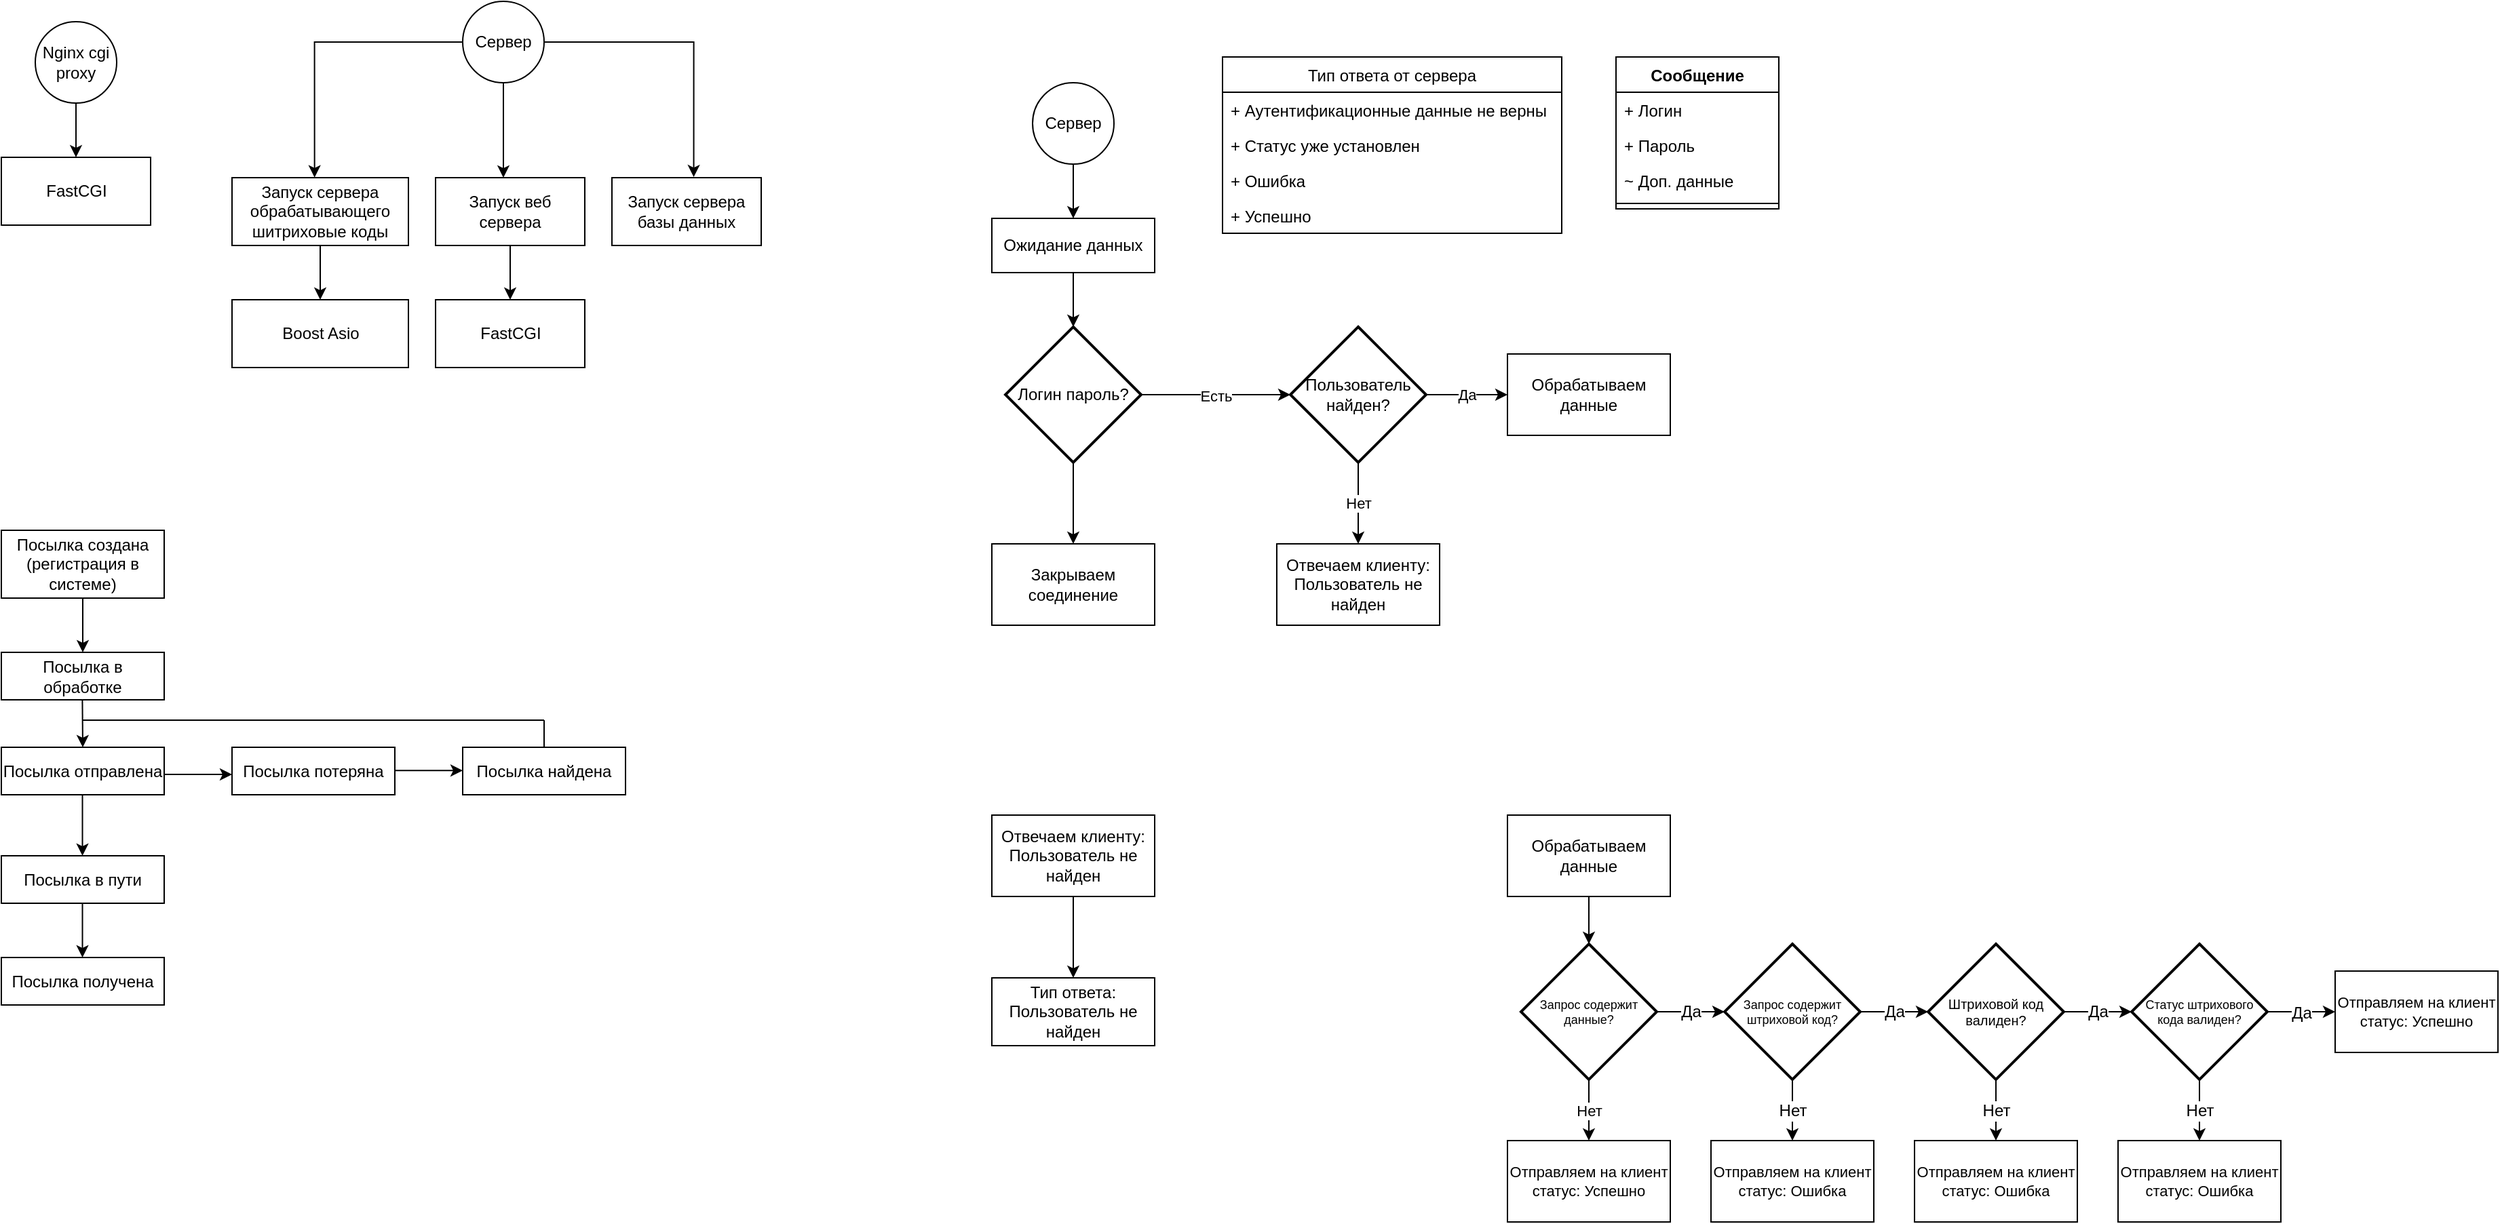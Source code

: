 <mxfile version="13.7.3" type="device"><diagram id="BVtZrJZt_-bDKUWPc3EQ" name="Страница 1"><mxGraphModel dx="2500" dy="967" grid="1" gridSize="10" guides="1" tooltips="1" connect="1" arrows="1" fold="1" page="1" pageScale="1" pageWidth="827" pageHeight="1169" math="0" shadow="0"><root><mxCell id="0"/><mxCell id="1" parent="0"/><mxCell id="yKMTz2zQAHkQMtBsVynm-9" value="" style="endArrow=classic;html=1;" edge="1" parent="1"><mxGeometry width="50" height="50" relative="1" as="geometry"><mxPoint x="240" y="160" as="sourcePoint"/><mxPoint x="240" y="200" as="targetPoint"/></mxGeometry></mxCell><mxCell id="yKMTz2zQAHkQMtBsVynm-10" value="Сервер" style="ellipse;whiteSpace=wrap;html=1;aspect=fixed;" vertex="1" parent="1"><mxGeometry x="210" y="100" width="60" height="60" as="geometry"/></mxCell><mxCell id="yKMTz2zQAHkQMtBsVynm-13" style="edgeStyle=orthogonalEdgeStyle;rounded=0;orthogonalLoop=1;jettySize=auto;html=1;entryX=0.5;entryY=0;entryDx=0;entryDy=0;entryPerimeter=0;" edge="1" parent="1" source="yKMTz2zQAHkQMtBsVynm-11" target="yKMTz2zQAHkQMtBsVynm-12"><mxGeometry relative="1" as="geometry"/></mxCell><mxCell id="yKMTz2zQAHkQMtBsVynm-11" value="Ожидание данных" style="rounded=0;whiteSpace=wrap;html=1;" vertex="1" parent="1"><mxGeometry x="180" y="200" width="120" height="40" as="geometry"/></mxCell><mxCell id="yKMTz2zQAHkQMtBsVynm-15" value="Есть" style="edgeStyle=orthogonalEdgeStyle;rounded=0;orthogonalLoop=1;jettySize=auto;html=1;" edge="1" parent="1" source="yKMTz2zQAHkQMtBsVynm-12"><mxGeometry relative="1" as="geometry"><mxPoint x="400" y="330" as="targetPoint"/></mxGeometry></mxCell><mxCell id="yKMTz2zQAHkQMtBsVynm-21" style="edgeStyle=orthogonalEdgeStyle;rounded=0;orthogonalLoop=1;jettySize=auto;html=1;entryX=0.5;entryY=0;entryDx=0;entryDy=0;" edge="1" parent="1" source="yKMTz2zQAHkQMtBsVynm-12" target="yKMTz2zQAHkQMtBsVynm-20"><mxGeometry relative="1" as="geometry"/></mxCell><mxCell id="yKMTz2zQAHkQMtBsVynm-12" value="Логин пароль?" style="strokeWidth=2;html=1;shape=mxgraph.flowchart.decision;whiteSpace=wrap;" vertex="1" parent="1"><mxGeometry x="190" y="280" width="100" height="100" as="geometry"/></mxCell><mxCell id="yKMTz2zQAHkQMtBsVynm-19" value="Да" style="edgeStyle=orthogonalEdgeStyle;rounded=0;orthogonalLoop=1;jettySize=auto;html=1;entryX=0;entryY=0.5;entryDx=0;entryDy=0;" edge="1" parent="1" source="yKMTz2zQAHkQMtBsVynm-16" target="yKMTz2zQAHkQMtBsVynm-18"><mxGeometry relative="1" as="geometry"/></mxCell><mxCell id="yKMTz2zQAHkQMtBsVynm-25" value="Нет" style="edgeStyle=orthogonalEdgeStyle;rounded=0;orthogonalLoop=1;jettySize=auto;html=1;entryX=0.5;entryY=0;entryDx=0;entryDy=0;" edge="1" parent="1" source="yKMTz2zQAHkQMtBsVynm-16" target="yKMTz2zQAHkQMtBsVynm-24"><mxGeometry relative="1" as="geometry"/></mxCell><mxCell id="yKMTz2zQAHkQMtBsVynm-16" value="Пользователь найден?" style="strokeWidth=2;html=1;shape=mxgraph.flowchart.decision;whiteSpace=wrap;" vertex="1" parent="1"><mxGeometry x="400" y="280" width="100" height="100" as="geometry"/></mxCell><mxCell id="yKMTz2zQAHkQMtBsVynm-18" value="Обрабатываем данные" style="rounded=0;whiteSpace=wrap;html=1;" vertex="1" parent="1"><mxGeometry x="560" y="300" width="120" height="60" as="geometry"/></mxCell><mxCell id="yKMTz2zQAHkQMtBsVynm-20" value="Закрываем соединение" style="rounded=0;whiteSpace=wrap;html=1;" vertex="1" parent="1"><mxGeometry x="180" y="440" width="120" height="60" as="geometry"/></mxCell><mxCell id="yKMTz2zQAHkQMtBsVynm-24" value="Отвечаем клиенту: Пользователь не найден" style="rounded=0;whiteSpace=wrap;html=1;" vertex="1" parent="1"><mxGeometry x="390" y="440" width="120" height="60" as="geometry"/></mxCell><mxCell id="yKMTz2zQAHkQMtBsVynm-42" style="edgeStyle=orthogonalEdgeStyle;rounded=0;orthogonalLoop=1;jettySize=auto;html=1;entryX=0.5;entryY=0;entryDx=0;entryDy=0;" edge="1" parent="1" source="yKMTz2zQAHkQMtBsVynm-26" target="yKMTz2zQAHkQMtBsVynm-41"><mxGeometry relative="1" as="geometry"/></mxCell><mxCell id="yKMTz2zQAHkQMtBsVynm-3" value="Сообщение" style="swimlane;fontStyle=1;align=center;verticalAlign=top;childLayout=stackLayout;horizontal=1;startSize=26;horizontalStack=0;resizeParent=1;resizeParentMax=0;resizeLast=0;collapsible=1;marginBottom=0;" vertex="1" parent="1"><mxGeometry x="640" y="81" width="120" height="112" as="geometry"/></mxCell><mxCell id="yKMTz2zQAHkQMtBsVynm-7" value="+ Логин" style="text;strokeColor=none;fillColor=none;align=left;verticalAlign=top;spacingLeft=4;spacingRight=4;overflow=hidden;rotatable=0;points=[[0,0.5],[1,0.5]];portConstraint=eastwest;" vertex="1" parent="yKMTz2zQAHkQMtBsVynm-3"><mxGeometry y="26" width="120" height="26" as="geometry"/></mxCell><mxCell id="yKMTz2zQAHkQMtBsVynm-4" value="+ Пароль" style="text;strokeColor=none;fillColor=none;align=left;verticalAlign=top;spacingLeft=4;spacingRight=4;overflow=hidden;rotatable=0;points=[[0,0.5],[1,0.5]];portConstraint=eastwest;" vertex="1" parent="yKMTz2zQAHkQMtBsVynm-3"><mxGeometry y="52" width="120" height="26" as="geometry"/></mxCell><mxCell id="yKMTz2zQAHkQMtBsVynm-8" value="~ Доп. данные" style="text;strokeColor=none;fillColor=none;align=left;verticalAlign=top;spacingLeft=4;spacingRight=4;overflow=hidden;rotatable=0;points=[[0,0.5],[1,0.5]];portConstraint=eastwest;" vertex="1" parent="yKMTz2zQAHkQMtBsVynm-3"><mxGeometry y="78" width="120" height="26" as="geometry"/></mxCell><mxCell id="yKMTz2zQAHkQMtBsVynm-5" value="" style="line;strokeWidth=1;fillColor=none;align=left;verticalAlign=middle;spacingTop=-1;spacingLeft=3;spacingRight=3;rotatable=0;labelPosition=right;points=[];portConstraint=eastwest;" vertex="1" parent="yKMTz2zQAHkQMtBsVynm-3"><mxGeometry y="104" width="120" height="8" as="geometry"/></mxCell><mxCell id="yKMTz2zQAHkQMtBsVynm-26" value="Отвечаем клиенту: Пользователь не найден" style="rounded=0;whiteSpace=wrap;html=1;" vertex="1" parent="1"><mxGeometry x="180" y="640" width="120" height="60" as="geometry"/></mxCell><mxCell id="yKMTz2zQAHkQMtBsVynm-41" value="Тип ответа: Пользователь не найден" style="html=1;whiteSpace=wrap;" vertex="1" parent="1"><mxGeometry x="180" y="760" width="120" height="50" as="geometry"/></mxCell><mxCell id="yKMTz2zQAHkQMtBsVynm-47" style="edgeStyle=orthogonalEdgeStyle;rounded=0;orthogonalLoop=1;jettySize=auto;html=1;entryX=0.468;entryY=-0.003;entryDx=0;entryDy=0;entryPerimeter=0;" edge="1" parent="1" source="yKMTz2zQAHkQMtBsVynm-43" target="yKMTz2zQAHkQMtBsVynm-44"><mxGeometry relative="1" as="geometry"/></mxCell><mxCell id="yKMTz2zQAHkQMtBsVynm-49" style="edgeStyle=orthogonalEdgeStyle;rounded=0;orthogonalLoop=1;jettySize=auto;html=1;" edge="1" parent="1" source="yKMTz2zQAHkQMtBsVynm-43"><mxGeometry relative="1" as="geometry"><mxPoint x="-180" y="170" as="targetPoint"/></mxGeometry></mxCell><mxCell id="yKMTz2zQAHkQMtBsVynm-51" style="edgeStyle=orthogonalEdgeStyle;rounded=0;orthogonalLoop=1;jettySize=auto;html=1;entryX=0.548;entryY=-0.009;entryDx=0;entryDy=0;entryPerimeter=0;" edge="1" parent="1" source="yKMTz2zQAHkQMtBsVynm-43" target="yKMTz2zQAHkQMtBsVynm-46"><mxGeometry relative="1" as="geometry"/></mxCell><mxCell id="yKMTz2zQAHkQMtBsVynm-43" value="Сервер" style="ellipse;whiteSpace=wrap;html=1;aspect=fixed;" vertex="1" parent="1"><mxGeometry x="-210" y="40" width="60" height="60" as="geometry"/></mxCell><mxCell id="yKMTz2zQAHkQMtBsVynm-53" style="edgeStyle=orthogonalEdgeStyle;rounded=0;orthogonalLoop=1;jettySize=auto;html=1;entryX=0.5;entryY=0;entryDx=0;entryDy=0;" edge="1" parent="1" source="yKMTz2zQAHkQMtBsVynm-44" target="yKMTz2zQAHkQMtBsVynm-52"><mxGeometry relative="1" as="geometry"/></mxCell><mxCell id="yKMTz2zQAHkQMtBsVynm-44" value="Запуск сервера обрабатывающего шитриховые коды" style="html=1;whiteSpace=wrap;" vertex="1" parent="1"><mxGeometry x="-380" y="170" width="130" height="50" as="geometry"/></mxCell><mxCell id="yKMTz2zQAHkQMtBsVynm-57" style="edgeStyle=orthogonalEdgeStyle;rounded=0;orthogonalLoop=1;jettySize=auto;html=1;entryX=0.5;entryY=0;entryDx=0;entryDy=0;" edge="1" parent="1" source="yKMTz2zQAHkQMtBsVynm-45" target="yKMTz2zQAHkQMtBsVynm-54"><mxGeometry relative="1" as="geometry"/></mxCell><mxCell id="yKMTz2zQAHkQMtBsVynm-45" value="Запуск веб сервера" style="html=1;whiteSpace=wrap;" vertex="1" parent="1"><mxGeometry x="-230" y="170" width="110" height="50" as="geometry"/></mxCell><mxCell id="yKMTz2zQAHkQMtBsVynm-46" value="Запуск сервера базы данных" style="html=1;whiteSpace=wrap;" vertex="1" parent="1"><mxGeometry x="-100" y="170" width="110" height="50" as="geometry"/></mxCell><mxCell id="yKMTz2zQAHkQMtBsVynm-52" value="Boost Asio" style="html=1;" vertex="1" parent="1"><mxGeometry x="-380" y="260" width="130" height="50" as="geometry"/></mxCell><mxCell id="yKMTz2zQAHkQMtBsVynm-54" value="FastCGI" style="html=1;" vertex="1" parent="1"><mxGeometry x="-230" y="260" width="110" height="50" as="geometry"/></mxCell><mxCell id="yKMTz2zQAHkQMtBsVynm-61" style="edgeStyle=orthogonalEdgeStyle;rounded=0;orthogonalLoop=1;jettySize=auto;html=1;entryX=0.5;entryY=0;entryDx=0;entryDy=0;" edge="1" parent="1" source="yKMTz2zQAHkQMtBsVynm-58"><mxGeometry relative="1" as="geometry"><mxPoint x="-495" y="155" as="targetPoint"/></mxGeometry></mxCell><mxCell id="yKMTz2zQAHkQMtBsVynm-58" value="Nginx cgi proxy" style="ellipse;whiteSpace=wrap;html=1;aspect=fixed;" vertex="1" parent="1"><mxGeometry x="-525" y="55" width="60" height="60" as="geometry"/></mxCell><mxCell id="yKMTz2zQAHkQMtBsVynm-60" value="FastCGI" style="html=1;" vertex="1" parent="1"><mxGeometry x="-550" y="155" width="110" height="50" as="geometry"/></mxCell><mxCell id="yKMTz2zQAHkQMtBsVynm-63" value="Посылка создана&lt;br&gt;(регистрация в системе)" style="rounded=0;whiteSpace=wrap;html=1;" vertex="1" parent="1"><mxGeometry x="-550" y="430" width="120" height="50" as="geometry"/></mxCell><mxCell id="yKMTz2zQAHkQMtBsVynm-64" value="" style="endArrow=classic;html=1;" edge="1" parent="1"><mxGeometry width="50" height="50" relative="1" as="geometry"><mxPoint x="-490" y="480" as="sourcePoint"/><mxPoint x="-490" y="520" as="targetPoint"/></mxGeometry></mxCell><mxCell id="yKMTz2zQAHkQMtBsVynm-65" value="Посылка в пути" style="rounded=0;whiteSpace=wrap;html=1;" vertex="1" parent="1"><mxGeometry x="-550" y="670" width="120" height="35" as="geometry"/></mxCell><mxCell id="yKMTz2zQAHkQMtBsVynm-66" value="Посылка получена" style="rounded=0;whiteSpace=wrap;html=1;" vertex="1" parent="1"><mxGeometry x="-550" y="745" width="120" height="35" as="geometry"/></mxCell><mxCell id="yKMTz2zQAHkQMtBsVynm-67" value="Посылка отправлена" style="rounded=0;whiteSpace=wrap;html=1;" vertex="1" parent="1"><mxGeometry x="-550" y="590" width="120" height="35" as="geometry"/></mxCell><mxCell id="yKMTz2zQAHkQMtBsVynm-68" value="" style="endArrow=classic;html=1;entryX=0.498;entryY=0;entryDx=0;entryDy=0;entryPerimeter=0;" edge="1" parent="1" target="yKMTz2zQAHkQMtBsVynm-65"><mxGeometry width="50" height="50" relative="1" as="geometry"><mxPoint x="-490.24" y="625" as="sourcePoint"/><mxPoint x="-490.24" y="665" as="targetPoint"/></mxGeometry></mxCell><mxCell id="yKMTz2zQAHkQMtBsVynm-69" value="" style="endArrow=classic;html=1;" edge="1" parent="1"><mxGeometry width="50" height="50" relative="1" as="geometry"><mxPoint x="-490.24" y="705" as="sourcePoint"/><mxPoint x="-490.24" y="745" as="targetPoint"/></mxGeometry></mxCell><mxCell id="yKMTz2zQAHkQMtBsVynm-70" value="Посылка в обработке" style="rounded=0;whiteSpace=wrap;html=1;" vertex="1" parent="1"><mxGeometry x="-550" y="520" width="120" height="35" as="geometry"/></mxCell><mxCell id="yKMTz2zQAHkQMtBsVynm-71" value="" style="endArrow=classic;html=1;" edge="1" parent="1"><mxGeometry width="50" height="50" relative="1" as="geometry"><mxPoint x="-490.29" y="555" as="sourcePoint"/><mxPoint x="-490" y="590" as="targetPoint"/></mxGeometry></mxCell><mxCell id="yKMTz2zQAHkQMtBsVynm-72" value="" style="endArrow=classic;html=1;" edge="1" parent="1"><mxGeometry width="50" height="50" relative="1" as="geometry"><mxPoint x="-430" y="610" as="sourcePoint"/><mxPoint x="-380" y="610" as="targetPoint"/></mxGeometry></mxCell><mxCell id="yKMTz2zQAHkQMtBsVynm-74" value="Посылка потеряна" style="rounded=0;whiteSpace=wrap;html=1;" vertex="1" parent="1"><mxGeometry x="-380" y="590" width="120" height="35" as="geometry"/></mxCell><mxCell id="yKMTz2zQAHkQMtBsVynm-76" value="Посылка найдена" style="rounded=0;whiteSpace=wrap;html=1;" vertex="1" parent="1"><mxGeometry x="-210" y="590" width="120" height="35" as="geometry"/></mxCell><mxCell id="yKMTz2zQAHkQMtBsVynm-77" value="" style="endArrow=classic;html=1;" edge="1" parent="1"><mxGeometry width="50" height="50" relative="1" as="geometry"><mxPoint x="-260" y="607.16" as="sourcePoint"/><mxPoint x="-210" y="607.16" as="targetPoint"/></mxGeometry></mxCell><mxCell id="yKMTz2zQAHkQMtBsVynm-78" value="" style="endArrow=none;html=1;" edge="1" parent="1"><mxGeometry width="50" height="50" relative="1" as="geometry"><mxPoint x="-150" y="590" as="sourcePoint"/><mxPoint x="-150" y="570" as="targetPoint"/></mxGeometry></mxCell><mxCell id="yKMTz2zQAHkQMtBsVynm-81" value="" style="endArrow=none;html=1;" edge="1" parent="1"><mxGeometry width="50" height="50" relative="1" as="geometry"><mxPoint x="-150" y="570" as="sourcePoint"/><mxPoint x="-490" y="570" as="targetPoint"/></mxGeometry></mxCell><mxCell id="yKMTz2zQAHkQMtBsVynm-95" style="edgeStyle=orthogonalEdgeStyle;rounded=0;orthogonalLoop=1;jettySize=auto;html=1;entryX=0.5;entryY=0;entryDx=0;entryDy=0;entryPerimeter=0;fontSize=9;" edge="1" parent="1" source="yKMTz2zQAHkQMtBsVynm-92" target="yKMTz2zQAHkQMtBsVynm-94"><mxGeometry relative="1" as="geometry"/></mxCell><mxCell id="yKMTz2zQAHkQMtBsVynm-92" value="Обрабатываем данные" style="rounded=0;whiteSpace=wrap;html=1;" vertex="1" parent="1"><mxGeometry x="560" y="640" width="120" height="60" as="geometry"/></mxCell><mxCell id="yKMTz2zQAHkQMtBsVynm-86" value="Тип ответа от сервера" style="swimlane;fontStyle=0;childLayout=stackLayout;horizontal=1;startSize=26;fillColor=none;horizontalStack=0;resizeParent=1;resizeParentMax=0;resizeLast=0;collapsible=1;marginBottom=0;" vertex="1" parent="1"><mxGeometry x="350" y="81" width="250" height="130" as="geometry"/></mxCell><mxCell id="yKMTz2zQAHkQMtBsVynm-87" value="+ Аутентификационные данные не верны" style="text;strokeColor=none;fillColor=none;align=left;verticalAlign=top;spacingLeft=4;spacingRight=4;overflow=hidden;rotatable=0;points=[[0,0.5],[1,0.5]];portConstraint=eastwest;" vertex="1" parent="yKMTz2zQAHkQMtBsVynm-86"><mxGeometry y="26" width="250" height="26" as="geometry"/></mxCell><mxCell id="yKMTz2zQAHkQMtBsVynm-89" value="+ Статус уже установлен" style="text;strokeColor=none;fillColor=none;align=left;verticalAlign=top;spacingLeft=4;spacingRight=4;overflow=hidden;rotatable=0;points=[[0,0.5],[1,0.5]];portConstraint=eastwest;" vertex="1" parent="yKMTz2zQAHkQMtBsVynm-86"><mxGeometry y="52" width="250" height="26" as="geometry"/></mxCell><mxCell id="yKMTz2zQAHkQMtBsVynm-90" value="+ Ошибка" style="text;strokeColor=none;fillColor=none;align=left;verticalAlign=top;spacingLeft=4;spacingRight=4;overflow=hidden;rotatable=0;points=[[0,0.5],[1,0.5]];portConstraint=eastwest;" vertex="1" parent="yKMTz2zQAHkQMtBsVynm-86"><mxGeometry y="78" width="250" height="26" as="geometry"/></mxCell><mxCell id="yKMTz2zQAHkQMtBsVynm-91" value="+ Успешно" style="text;strokeColor=none;fillColor=none;align=left;verticalAlign=top;spacingLeft=4;spacingRight=4;overflow=hidden;rotatable=0;points=[[0,0.5],[1,0.5]];portConstraint=eastwest;" vertex="1" parent="yKMTz2zQAHkQMtBsVynm-86"><mxGeometry y="104" width="250" height="26" as="geometry"/></mxCell><mxCell id="yKMTz2zQAHkQMtBsVynm-97" value="Нет" style="edgeStyle=orthogonalEdgeStyle;rounded=0;orthogonalLoop=1;jettySize=auto;html=1;entryX=0.5;entryY=0;entryDx=0;entryDy=0;fontSize=11;" edge="1" parent="1" source="yKMTz2zQAHkQMtBsVynm-94" target="yKMTz2zQAHkQMtBsVynm-96"><mxGeometry relative="1" as="geometry"/></mxCell><mxCell id="yKMTz2zQAHkQMtBsVynm-99" value="Да" style="edgeStyle=orthogonalEdgeStyle;rounded=0;orthogonalLoop=1;jettySize=auto;html=1;entryX=0;entryY=0.5;entryDx=0;entryDy=0;entryPerimeter=0;fontSize=12;" edge="1" parent="1" source="yKMTz2zQAHkQMtBsVynm-94" target="yKMTz2zQAHkQMtBsVynm-98"><mxGeometry relative="1" as="geometry"/></mxCell><mxCell id="yKMTz2zQAHkQMtBsVynm-94" value="Запрос содержит данные?" style="strokeWidth=2;html=1;shape=mxgraph.flowchart.decision;whiteSpace=wrap;fontSize=9;" vertex="1" parent="1"><mxGeometry x="570" y="735" width="100" height="100" as="geometry"/></mxCell><mxCell id="yKMTz2zQAHkQMtBsVynm-96" value="Отправляем на клиент статус: Успешно" style="rounded=0;whiteSpace=wrap;html=1;fontSize=11;" vertex="1" parent="1"><mxGeometry x="560" y="880" width="120" height="60" as="geometry"/></mxCell><mxCell id="yKMTz2zQAHkQMtBsVynm-101" value="Нет" style="edgeStyle=orthogonalEdgeStyle;rounded=0;orthogonalLoop=1;jettySize=auto;html=1;entryX=0.5;entryY=0;entryDx=0;entryDy=0;fontSize=12;" edge="1" parent="1" source="yKMTz2zQAHkQMtBsVynm-98" target="yKMTz2zQAHkQMtBsVynm-100"><mxGeometry relative="1" as="geometry"/></mxCell><mxCell id="yKMTz2zQAHkQMtBsVynm-105" value="Да" style="edgeStyle=orthogonalEdgeStyle;rounded=0;orthogonalLoop=1;jettySize=auto;html=1;entryX=0;entryY=0.5;entryDx=0;entryDy=0;entryPerimeter=0;fontSize=12;" edge="1" parent="1" source="yKMTz2zQAHkQMtBsVynm-98" target="yKMTz2zQAHkQMtBsVynm-104"><mxGeometry relative="1" as="geometry"/></mxCell><mxCell id="yKMTz2zQAHkQMtBsVynm-98" value="Запрос содержит штриховой код?" style="strokeWidth=2;html=1;shape=mxgraph.flowchart.decision;whiteSpace=wrap;fontSize=9;" vertex="1" parent="1"><mxGeometry x="720" y="735" width="100" height="100" as="geometry"/></mxCell><mxCell id="yKMTz2zQAHkQMtBsVynm-100" value="Отправляем на клиент статус: Ошибка" style="rounded=0;whiteSpace=wrap;html=1;fontSize=11;" vertex="1" parent="1"><mxGeometry x="710" y="880" width="120" height="60" as="geometry"/></mxCell><mxCell id="yKMTz2zQAHkQMtBsVynm-108" value="Нет" style="edgeStyle=orthogonalEdgeStyle;rounded=0;orthogonalLoop=1;jettySize=auto;html=1;entryX=0.5;entryY=0;entryDx=0;entryDy=0;fontSize=12;" edge="1" parent="1" source="yKMTz2zQAHkQMtBsVynm-104" target="yKMTz2zQAHkQMtBsVynm-107"><mxGeometry relative="1" as="geometry"/></mxCell><mxCell id="yKMTz2zQAHkQMtBsVynm-110" value="Да" style="edgeStyle=orthogonalEdgeStyle;rounded=0;orthogonalLoop=1;jettySize=auto;html=1;entryX=0;entryY=0.5;entryDx=0;entryDy=0;entryPerimeter=0;fontSize=12;" edge="1" parent="1" source="yKMTz2zQAHkQMtBsVynm-104" target="yKMTz2zQAHkQMtBsVynm-109"><mxGeometry relative="1" as="geometry"/></mxCell><mxCell id="yKMTz2zQAHkQMtBsVynm-104" value="Штриховой код валиден?" style="strokeWidth=2;html=1;shape=mxgraph.flowchart.decision;whiteSpace=wrap;fontSize=10;" vertex="1" parent="1"><mxGeometry x="870" y="735" width="100" height="100" as="geometry"/></mxCell><mxCell id="yKMTz2zQAHkQMtBsVynm-107" value="Отправляем на клиент статус: Ошибка" style="rounded=0;whiteSpace=wrap;html=1;fontSize=11;" vertex="1" parent="1"><mxGeometry x="860" y="880" width="120" height="60" as="geometry"/></mxCell><mxCell id="yKMTz2zQAHkQMtBsVynm-112" value="Нет" style="edgeStyle=orthogonalEdgeStyle;rounded=0;orthogonalLoop=1;jettySize=auto;html=1;entryX=0.5;entryY=0;entryDx=0;entryDy=0;fontSize=12;" edge="1" parent="1" source="yKMTz2zQAHkQMtBsVynm-109" target="yKMTz2zQAHkQMtBsVynm-111"><mxGeometry relative="1" as="geometry"/></mxCell><mxCell id="yKMTz2zQAHkQMtBsVynm-114" value="Да" style="edgeStyle=orthogonalEdgeStyle;rounded=0;orthogonalLoop=1;jettySize=auto;html=1;entryX=0;entryY=0.5;entryDx=0;entryDy=0;entryPerimeter=0;fontSize=12;" edge="1" parent="1" source="yKMTz2zQAHkQMtBsVynm-109"><mxGeometry relative="1" as="geometry"><mxPoint x="1170" y="785" as="targetPoint"/></mxGeometry></mxCell><mxCell id="yKMTz2zQAHkQMtBsVynm-109" value="Статус штрихового кода валиден?" style="strokeWidth=2;html=1;shape=mxgraph.flowchart.decision;whiteSpace=wrap;fontSize=9;" vertex="1" parent="1"><mxGeometry x="1020" y="735" width="100" height="100" as="geometry"/></mxCell><mxCell id="yKMTz2zQAHkQMtBsVynm-111" value="Отправляем на клиент статус: Ошибка" style="rounded=0;whiteSpace=wrap;html=1;fontSize=11;" vertex="1" parent="1"><mxGeometry x="1010" y="880" width="120" height="60" as="geometry"/></mxCell><mxCell id="yKMTz2zQAHkQMtBsVynm-115" value="Отправляем на клиент статус: Успешно" style="rounded=0;whiteSpace=wrap;html=1;fontSize=11;" vertex="1" parent="1"><mxGeometry x="1170" y="755" width="120" height="60" as="geometry"/></mxCell></root></mxGraphModel></diagram></mxfile>